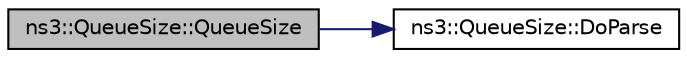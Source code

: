 digraph "ns3::QueueSize::QueueSize"
{
 // LATEX_PDF_SIZE
  edge [fontname="Helvetica",fontsize="10",labelfontname="Helvetica",labelfontsize="10"];
  node [fontname="Helvetica",fontsize="10",shape=record];
  rankdir="LR";
  Node1 [label="ns3::QueueSize::QueueSize",height=0.2,width=0.4,color="black", fillcolor="grey75", style="filled", fontcolor="black",tooltip="String constructor."];
  Node1 -> Node2 [color="midnightblue",fontsize="10",style="solid",fontname="Helvetica"];
  Node2 [label="ns3::QueueSize::DoParse",height=0.2,width=0.4,color="black", fillcolor="white", style="filled",URL="$classns3_1_1_queue_size.html#aecab6ef3dc657c5a8ba06266a1940510",tooltip="Parse a string representing a QueueSize."];
}
